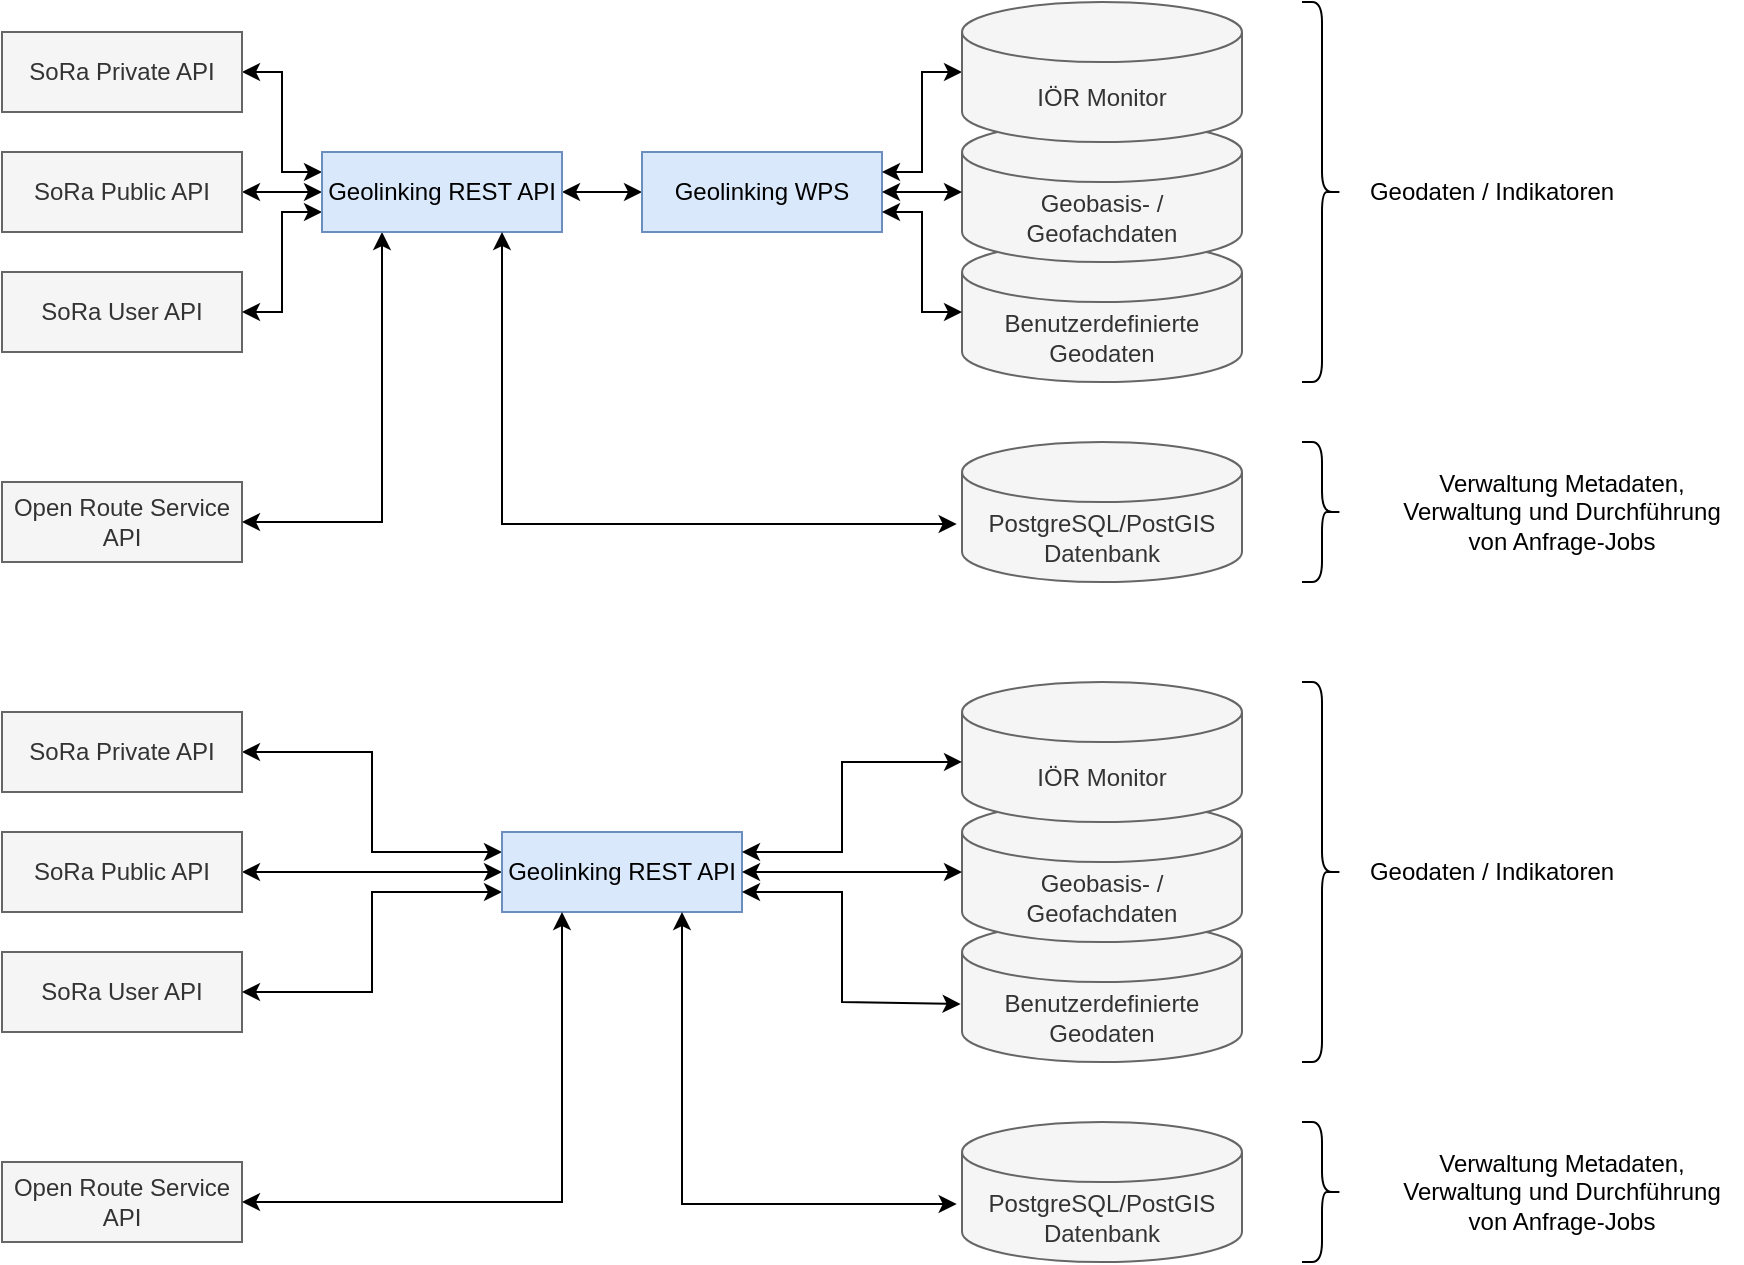 <mxfile version="22.1.21" type="github">
  <diagram name="Seite-1" id="8oX-7nu69xEVpHodJw5y">
    <mxGraphModel dx="1582" dy="837" grid="1" gridSize="10" guides="1" tooltips="1" connect="1" arrows="1" fold="1" page="1" pageScale="1" pageWidth="1100" pageHeight="850" math="0" shadow="0">
      <root>
        <mxCell id="0" />
        <mxCell id="1" parent="0" />
        <mxCell id="xWyKYA-3_11842NbvKt_-10" value="Benutzerdefinierte Geodaten" style="shape=cylinder3;whiteSpace=wrap;html=1;boundedLbl=1;backgroundOutline=1;size=15;fillColor=#f5f5f5;fontColor=#333333;strokeColor=#666666;" parent="1" vertex="1">
          <mxGeometry x="500" y="140" width="140" height="70" as="geometry" />
        </mxCell>
        <mxCell id="xWyKYA-3_11842NbvKt_-12" style="edgeStyle=orthogonalEdgeStyle;rounded=0;orthogonalLoop=1;jettySize=auto;html=1;exitX=1;exitY=0.5;exitDx=0;exitDy=0;entryX=0;entryY=0.25;entryDx=0;entryDy=0;startArrow=classic;startFill=1;" parent="1" source="xWyKYA-3_11842NbvKt_-1" target="xWyKYA-3_11842NbvKt_-5" edge="1">
          <mxGeometry relative="1" as="geometry" />
        </mxCell>
        <mxCell id="xWyKYA-3_11842NbvKt_-1" value="SoRa Private API" style="rounded=0;whiteSpace=wrap;html=1;fillColor=#f5f5f5;fontColor=#333333;strokeColor=#666666;" parent="1" vertex="1">
          <mxGeometry x="20" y="35" width="120" height="40" as="geometry" />
        </mxCell>
        <mxCell id="xWyKYA-3_11842NbvKt_-14" style="edgeStyle=orthogonalEdgeStyle;rounded=0;orthogonalLoop=1;jettySize=auto;html=1;exitX=1;exitY=0.5;exitDx=0;exitDy=0;entryX=0;entryY=0.5;entryDx=0;entryDy=0;startArrow=classic;startFill=1;" parent="1" source="xWyKYA-3_11842NbvKt_-2" target="xWyKYA-3_11842NbvKt_-5" edge="1">
          <mxGeometry relative="1" as="geometry" />
        </mxCell>
        <mxCell id="xWyKYA-3_11842NbvKt_-2" value="SoRa Public API" style="rounded=0;whiteSpace=wrap;html=1;fillColor=#f5f5f5;fontColor=#333333;strokeColor=#666666;" parent="1" vertex="1">
          <mxGeometry x="20" y="95" width="120" height="40" as="geometry" />
        </mxCell>
        <mxCell id="xWyKYA-3_11842NbvKt_-3" value="SoRa User API" style="rounded=0;whiteSpace=wrap;html=1;fillColor=#f5f5f5;fontColor=#333333;strokeColor=#666666;" parent="1" vertex="1">
          <mxGeometry x="20" y="155" width="120" height="40" as="geometry" />
        </mxCell>
        <mxCell id="xWyKYA-3_11842NbvKt_-4" value="Open Route Service API" style="rounded=0;whiteSpace=wrap;html=1;fillColor=#f5f5f5;fontColor=#333333;strokeColor=#666666;" parent="1" vertex="1">
          <mxGeometry x="20" y="260" width="120" height="40" as="geometry" />
        </mxCell>
        <mxCell id="xWyKYA-3_11842NbvKt_-15" style="edgeStyle=orthogonalEdgeStyle;rounded=0;orthogonalLoop=1;jettySize=auto;html=1;exitX=0;exitY=0.75;exitDx=0;exitDy=0;entryX=1;entryY=0.5;entryDx=0;entryDy=0;startArrow=classic;startFill=1;" parent="1" source="xWyKYA-3_11842NbvKt_-5" target="xWyKYA-3_11842NbvKt_-3" edge="1">
          <mxGeometry relative="1" as="geometry" />
        </mxCell>
        <mxCell id="xWyKYA-3_11842NbvKt_-16" style="edgeStyle=orthogonalEdgeStyle;rounded=0;orthogonalLoop=1;jettySize=auto;html=1;exitX=1;exitY=0.5;exitDx=0;exitDy=0;entryX=0;entryY=0.5;entryDx=0;entryDy=0;startArrow=classic;startFill=1;" parent="1" source="xWyKYA-3_11842NbvKt_-5" target="xWyKYA-3_11842NbvKt_-7" edge="1">
          <mxGeometry relative="1" as="geometry" />
        </mxCell>
        <mxCell id="xWyKYA-3_11842NbvKt_-20" style="edgeStyle=orthogonalEdgeStyle;rounded=0;orthogonalLoop=1;jettySize=auto;html=1;exitX=0.5;exitY=1;exitDx=0;exitDy=0;entryX=1;entryY=0.5;entryDx=0;entryDy=0;startArrow=classic;startFill=1;" parent="1" target="xWyKYA-3_11842NbvKt_-4" edge="1">
          <mxGeometry relative="1" as="geometry">
            <mxPoint x="210" y="135" as="sourcePoint" />
            <mxPoint x="210" y="255" as="targetPoint" />
            <Array as="points">
              <mxPoint x="210" y="280" />
            </Array>
          </mxGeometry>
        </mxCell>
        <mxCell id="xWyKYA-3_11842NbvKt_-5" value="Geolinking REST API" style="rounded=0;whiteSpace=wrap;html=1;fillColor=#dae8fc;strokeColor=#6c8ebf;" parent="1" vertex="1">
          <mxGeometry x="180" y="95" width="120" height="40" as="geometry" />
        </mxCell>
        <mxCell id="xWyKYA-3_11842NbvKt_-7" value="Geolinking WPS" style="rounded=0;whiteSpace=wrap;html=1;fillColor=#dae8fc;strokeColor=#6c8ebf;" parent="1" vertex="1">
          <mxGeometry x="340" y="95" width="120" height="40" as="geometry" />
        </mxCell>
        <mxCell id="xWyKYA-3_11842NbvKt_-9" value="Geobasis- / Geofachdaten" style="shape=cylinder3;whiteSpace=wrap;html=1;boundedLbl=1;backgroundOutline=1;size=15;fillColor=#f5f5f5;fontColor=#333333;strokeColor=#666666;" parent="1" vertex="1">
          <mxGeometry x="500" y="80" width="140" height="70" as="geometry" />
        </mxCell>
        <mxCell id="xWyKYA-3_11842NbvKt_-17" style="edgeStyle=orthogonalEdgeStyle;rounded=0;orthogonalLoop=1;jettySize=auto;html=1;exitX=0;exitY=0.5;exitDx=0;exitDy=0;exitPerimeter=0;entryX=1;entryY=0.25;entryDx=0;entryDy=0;startArrow=classic;startFill=1;" parent="1" source="xWyKYA-3_11842NbvKt_-8" target="xWyKYA-3_11842NbvKt_-7" edge="1">
          <mxGeometry relative="1" as="geometry" />
        </mxCell>
        <mxCell id="xWyKYA-3_11842NbvKt_-8" value="IÖR Monitor" style="shape=cylinder3;whiteSpace=wrap;html=1;boundedLbl=1;backgroundOutline=1;size=15;fillColor=#f5f5f5;fontColor=#333333;strokeColor=#666666;" parent="1" vertex="1">
          <mxGeometry x="500" y="20" width="140" height="70" as="geometry" />
        </mxCell>
        <mxCell id="xWyKYA-3_11842NbvKt_-18" style="edgeStyle=orthogonalEdgeStyle;rounded=0;orthogonalLoop=1;jettySize=auto;html=1;exitX=1;exitY=0.5;exitDx=0;exitDy=0;entryX=0;entryY=0.5;entryDx=0;entryDy=0;entryPerimeter=0;startArrow=classic;startFill=1;" parent="1" source="xWyKYA-3_11842NbvKt_-7" target="xWyKYA-3_11842NbvKt_-9" edge="1">
          <mxGeometry relative="1" as="geometry" />
        </mxCell>
        <mxCell id="xWyKYA-3_11842NbvKt_-19" style="edgeStyle=orthogonalEdgeStyle;rounded=0;orthogonalLoop=1;jettySize=auto;html=1;exitX=1;exitY=0.75;exitDx=0;exitDy=0;entryX=0;entryY=0.5;entryDx=0;entryDy=0;entryPerimeter=0;startArrow=classic;startFill=1;" parent="1" source="xWyKYA-3_11842NbvKt_-7" target="xWyKYA-3_11842NbvKt_-10" edge="1">
          <mxGeometry relative="1" as="geometry" />
        </mxCell>
        <mxCell id="RWMj_lE9c-KkNywdO_du-1" value="PostgreSQL/PostGIS Datenbank" style="shape=cylinder3;whiteSpace=wrap;html=1;boundedLbl=1;backgroundOutline=1;size=15;fillColor=#f5f5f5;fontColor=#333333;strokeColor=#666666;" vertex="1" parent="1">
          <mxGeometry x="500" y="240" width="140" height="70" as="geometry" />
        </mxCell>
        <mxCell id="RWMj_lE9c-KkNywdO_du-2" value="" style="shape=curlyBracket;whiteSpace=wrap;html=1;rounded=1;flipH=1;labelPosition=right;verticalLabelPosition=middle;align=left;verticalAlign=middle;" vertex="1" parent="1">
          <mxGeometry x="670" y="20" width="20" height="190" as="geometry" />
        </mxCell>
        <mxCell id="RWMj_lE9c-KkNywdO_du-3" value="" style="shape=curlyBracket;whiteSpace=wrap;html=1;rounded=1;flipH=1;labelPosition=right;verticalLabelPosition=middle;align=left;verticalAlign=middle;" vertex="1" parent="1">
          <mxGeometry x="670" y="240" width="20" height="70" as="geometry" />
        </mxCell>
        <mxCell id="RWMj_lE9c-KkNywdO_du-4" value="Geodaten / Indikatoren" style="text;html=1;strokeColor=none;fillColor=none;align=center;verticalAlign=middle;whiteSpace=wrap;rounded=0;" vertex="1" parent="1">
          <mxGeometry x="700" y="100" width="130" height="30" as="geometry" />
        </mxCell>
        <mxCell id="RWMj_lE9c-KkNywdO_du-5" value="&lt;div&gt;Verwaltung Metadaten,&lt;/div&gt;&lt;div&gt;Verwaltung und Durchführung von Anfrage-Jobs&lt;/div&gt;" style="text;html=1;strokeColor=none;fillColor=none;align=center;verticalAlign=middle;whiteSpace=wrap;rounded=0;" vertex="1" parent="1">
          <mxGeometry x="710" y="260" width="180" height="30" as="geometry" />
        </mxCell>
        <mxCell id="RWMj_lE9c-KkNywdO_du-7" value="" style="endArrow=classic;startArrow=classic;html=1;rounded=0;entryX=0.75;entryY=1;entryDx=0;entryDy=0;exitX=-0.019;exitY=0.586;exitDx=0;exitDy=0;exitPerimeter=0;" edge="1" parent="1" source="RWMj_lE9c-KkNywdO_du-1" target="xWyKYA-3_11842NbvKt_-5">
          <mxGeometry width="50" height="50" relative="1" as="geometry">
            <mxPoint x="250" y="245" as="sourcePoint" />
            <mxPoint x="270" y="140" as="targetPoint" />
            <Array as="points">
              <mxPoint x="270" y="281" />
            </Array>
          </mxGeometry>
        </mxCell>
        <mxCell id="RWMj_lE9c-KkNywdO_du-8" value="Benutzerdefinierte Geodaten" style="shape=cylinder3;whiteSpace=wrap;html=1;boundedLbl=1;backgroundOutline=1;size=15;fillColor=#f5f5f5;fontColor=#333333;strokeColor=#666666;" vertex="1" parent="1">
          <mxGeometry x="500" y="480" width="140" height="70" as="geometry" />
        </mxCell>
        <mxCell id="RWMj_lE9c-KkNywdO_du-9" style="edgeStyle=orthogonalEdgeStyle;rounded=0;orthogonalLoop=1;jettySize=auto;html=1;exitX=1;exitY=0.5;exitDx=0;exitDy=0;entryX=0;entryY=0.25;entryDx=0;entryDy=0;startArrow=classic;startFill=1;" edge="1" parent="1" source="RWMj_lE9c-KkNywdO_du-10" target="RWMj_lE9c-KkNywdO_du-18">
          <mxGeometry relative="1" as="geometry" />
        </mxCell>
        <mxCell id="RWMj_lE9c-KkNywdO_du-10" value="SoRa Private API" style="rounded=0;whiteSpace=wrap;html=1;fillColor=#f5f5f5;fontColor=#333333;strokeColor=#666666;" vertex="1" parent="1">
          <mxGeometry x="20" y="375" width="120" height="40" as="geometry" />
        </mxCell>
        <mxCell id="RWMj_lE9c-KkNywdO_du-11" style="edgeStyle=orthogonalEdgeStyle;rounded=0;orthogonalLoop=1;jettySize=auto;html=1;exitX=1;exitY=0.5;exitDx=0;exitDy=0;entryX=0;entryY=0.5;entryDx=0;entryDy=0;startArrow=classic;startFill=1;" edge="1" parent="1" source="RWMj_lE9c-KkNywdO_du-12" target="RWMj_lE9c-KkNywdO_du-18">
          <mxGeometry relative="1" as="geometry" />
        </mxCell>
        <mxCell id="RWMj_lE9c-KkNywdO_du-12" value="SoRa Public API" style="rounded=0;whiteSpace=wrap;html=1;fillColor=#f5f5f5;fontColor=#333333;strokeColor=#666666;" vertex="1" parent="1">
          <mxGeometry x="20" y="435" width="120" height="40" as="geometry" />
        </mxCell>
        <mxCell id="RWMj_lE9c-KkNywdO_du-13" value="SoRa User API" style="rounded=0;whiteSpace=wrap;html=1;fillColor=#f5f5f5;fontColor=#333333;strokeColor=#666666;" vertex="1" parent="1">
          <mxGeometry x="20" y="495" width="120" height="40" as="geometry" />
        </mxCell>
        <mxCell id="RWMj_lE9c-KkNywdO_du-14" value="Open Route Service API" style="rounded=0;whiteSpace=wrap;html=1;fillColor=#f5f5f5;fontColor=#333333;strokeColor=#666666;" vertex="1" parent="1">
          <mxGeometry x="20" y="600" width="120" height="40" as="geometry" />
        </mxCell>
        <mxCell id="RWMj_lE9c-KkNywdO_du-15" style="edgeStyle=orthogonalEdgeStyle;rounded=0;orthogonalLoop=1;jettySize=auto;html=1;exitX=0;exitY=0.75;exitDx=0;exitDy=0;entryX=1;entryY=0.5;entryDx=0;entryDy=0;startArrow=classic;startFill=1;" edge="1" parent="1" source="RWMj_lE9c-KkNywdO_du-18" target="RWMj_lE9c-KkNywdO_du-13">
          <mxGeometry relative="1" as="geometry" />
        </mxCell>
        <mxCell id="RWMj_lE9c-KkNywdO_du-18" value="Geolinking REST API" style="rounded=0;whiteSpace=wrap;html=1;fillColor=#dae8fc;strokeColor=#6c8ebf;" vertex="1" parent="1">
          <mxGeometry x="270" y="435" width="120" height="40" as="geometry" />
        </mxCell>
        <mxCell id="RWMj_lE9c-KkNywdO_du-20" value="Geobasis- / Geofachdaten" style="shape=cylinder3;whiteSpace=wrap;html=1;boundedLbl=1;backgroundOutline=1;size=15;fillColor=#f5f5f5;fontColor=#333333;strokeColor=#666666;" vertex="1" parent="1">
          <mxGeometry x="500" y="420" width="140" height="70" as="geometry" />
        </mxCell>
        <mxCell id="RWMj_lE9c-KkNywdO_du-22" value="IÖR Monitor" style="shape=cylinder3;whiteSpace=wrap;html=1;boundedLbl=1;backgroundOutline=1;size=15;fillColor=#f5f5f5;fontColor=#333333;strokeColor=#666666;" vertex="1" parent="1">
          <mxGeometry x="500" y="360" width="140" height="70" as="geometry" />
        </mxCell>
        <mxCell id="RWMj_lE9c-KkNywdO_du-23" style="edgeStyle=orthogonalEdgeStyle;rounded=0;orthogonalLoop=1;jettySize=auto;html=1;exitX=1;exitY=0.5;exitDx=0;exitDy=0;entryX=0;entryY=0.5;entryDx=0;entryDy=0;entryPerimeter=0;startArrow=classic;startFill=1;" edge="1" parent="1" source="RWMj_lE9c-KkNywdO_du-18" target="RWMj_lE9c-KkNywdO_du-20">
          <mxGeometry relative="1" as="geometry">
            <mxPoint x="460" y="455" as="sourcePoint" />
          </mxGeometry>
        </mxCell>
        <mxCell id="RWMj_lE9c-KkNywdO_du-25" value="PostgreSQL/PostGIS Datenbank" style="shape=cylinder3;whiteSpace=wrap;html=1;boundedLbl=1;backgroundOutline=1;size=15;fillColor=#f5f5f5;fontColor=#333333;strokeColor=#666666;" vertex="1" parent="1">
          <mxGeometry x="500" y="580" width="140" height="70" as="geometry" />
        </mxCell>
        <mxCell id="RWMj_lE9c-KkNywdO_du-26" value="" style="shape=curlyBracket;whiteSpace=wrap;html=1;rounded=1;flipH=1;labelPosition=right;verticalLabelPosition=middle;align=left;verticalAlign=middle;" vertex="1" parent="1">
          <mxGeometry x="670" y="360" width="20" height="190" as="geometry" />
        </mxCell>
        <mxCell id="RWMj_lE9c-KkNywdO_du-27" value="" style="shape=curlyBracket;whiteSpace=wrap;html=1;rounded=1;flipH=1;labelPosition=right;verticalLabelPosition=middle;align=left;verticalAlign=middle;" vertex="1" parent="1">
          <mxGeometry x="670" y="580" width="20" height="70" as="geometry" />
        </mxCell>
        <mxCell id="RWMj_lE9c-KkNywdO_du-28" value="Geodaten / Indikatoren" style="text;html=1;strokeColor=none;fillColor=none;align=center;verticalAlign=middle;whiteSpace=wrap;rounded=0;" vertex="1" parent="1">
          <mxGeometry x="700" y="440" width="130" height="30" as="geometry" />
        </mxCell>
        <mxCell id="RWMj_lE9c-KkNywdO_du-29" value="" style="endArrow=classic;startArrow=classic;html=1;rounded=0;entryX=0.75;entryY=1;entryDx=0;entryDy=0;exitX=-0.019;exitY=0.586;exitDx=0;exitDy=0;exitPerimeter=0;" edge="1" parent="1" source="RWMj_lE9c-KkNywdO_du-25" target="RWMj_lE9c-KkNywdO_du-18">
          <mxGeometry width="50" height="50" relative="1" as="geometry">
            <mxPoint x="250" y="585" as="sourcePoint" />
            <mxPoint x="270" y="480" as="targetPoint" />
            <Array as="points">
              <mxPoint x="360" y="621" />
            </Array>
          </mxGeometry>
        </mxCell>
        <mxCell id="RWMj_lE9c-KkNywdO_du-30" value="&lt;div&gt;Verwaltung Metadaten,&lt;/div&gt;&lt;div&gt;Verwaltung und Durchführung von Anfrage-Jobs&lt;/div&gt;" style="text;html=1;strokeColor=none;fillColor=none;align=center;verticalAlign=middle;whiteSpace=wrap;rounded=0;" vertex="1" parent="1">
          <mxGeometry x="710" y="600" width="180" height="30" as="geometry" />
        </mxCell>
        <mxCell id="RWMj_lE9c-KkNywdO_du-31" value="" style="endArrow=classic;startArrow=classic;html=1;rounded=0;entryX=0.25;entryY=1;entryDx=0;entryDy=0;" edge="1" parent="1" target="RWMj_lE9c-KkNywdO_du-18">
          <mxGeometry width="50" height="50" relative="1" as="geometry">
            <mxPoint x="140" y="620" as="sourcePoint" />
            <mxPoint x="190" y="570" as="targetPoint" />
            <Array as="points">
              <mxPoint x="300" y="620" />
            </Array>
          </mxGeometry>
        </mxCell>
        <mxCell id="RWMj_lE9c-KkNywdO_du-32" value="" style="endArrow=classic;startArrow=classic;html=1;rounded=0;exitX=1;exitY=0.75;exitDx=0;exitDy=0;entryX=-0.005;entryY=0.586;entryDx=0;entryDy=0;entryPerimeter=0;" edge="1" parent="1" source="RWMj_lE9c-KkNywdO_du-18" target="RWMj_lE9c-KkNywdO_du-8">
          <mxGeometry width="50" height="50" relative="1" as="geometry">
            <mxPoint x="390" y="460" as="sourcePoint" />
            <mxPoint x="480" y="540" as="targetPoint" />
            <Array as="points">
              <mxPoint x="440" y="465" />
              <mxPoint x="440" y="520" />
            </Array>
          </mxGeometry>
        </mxCell>
        <mxCell id="RWMj_lE9c-KkNywdO_du-33" value="" style="endArrow=classic;startArrow=classic;html=1;rounded=0;exitX=1;exitY=0.25;exitDx=0;exitDy=0;entryX=0;entryY=0.571;entryDx=0;entryDy=0;entryPerimeter=0;" edge="1" parent="1" source="RWMj_lE9c-KkNywdO_du-18" target="RWMj_lE9c-KkNywdO_du-22">
          <mxGeometry width="50" height="50" relative="1" as="geometry">
            <mxPoint x="390" y="450" as="sourcePoint" />
            <mxPoint x="460" y="350" as="targetPoint" />
            <Array as="points">
              <mxPoint x="440" y="445" />
              <mxPoint x="440" y="400" />
            </Array>
          </mxGeometry>
        </mxCell>
      </root>
    </mxGraphModel>
  </diagram>
</mxfile>
